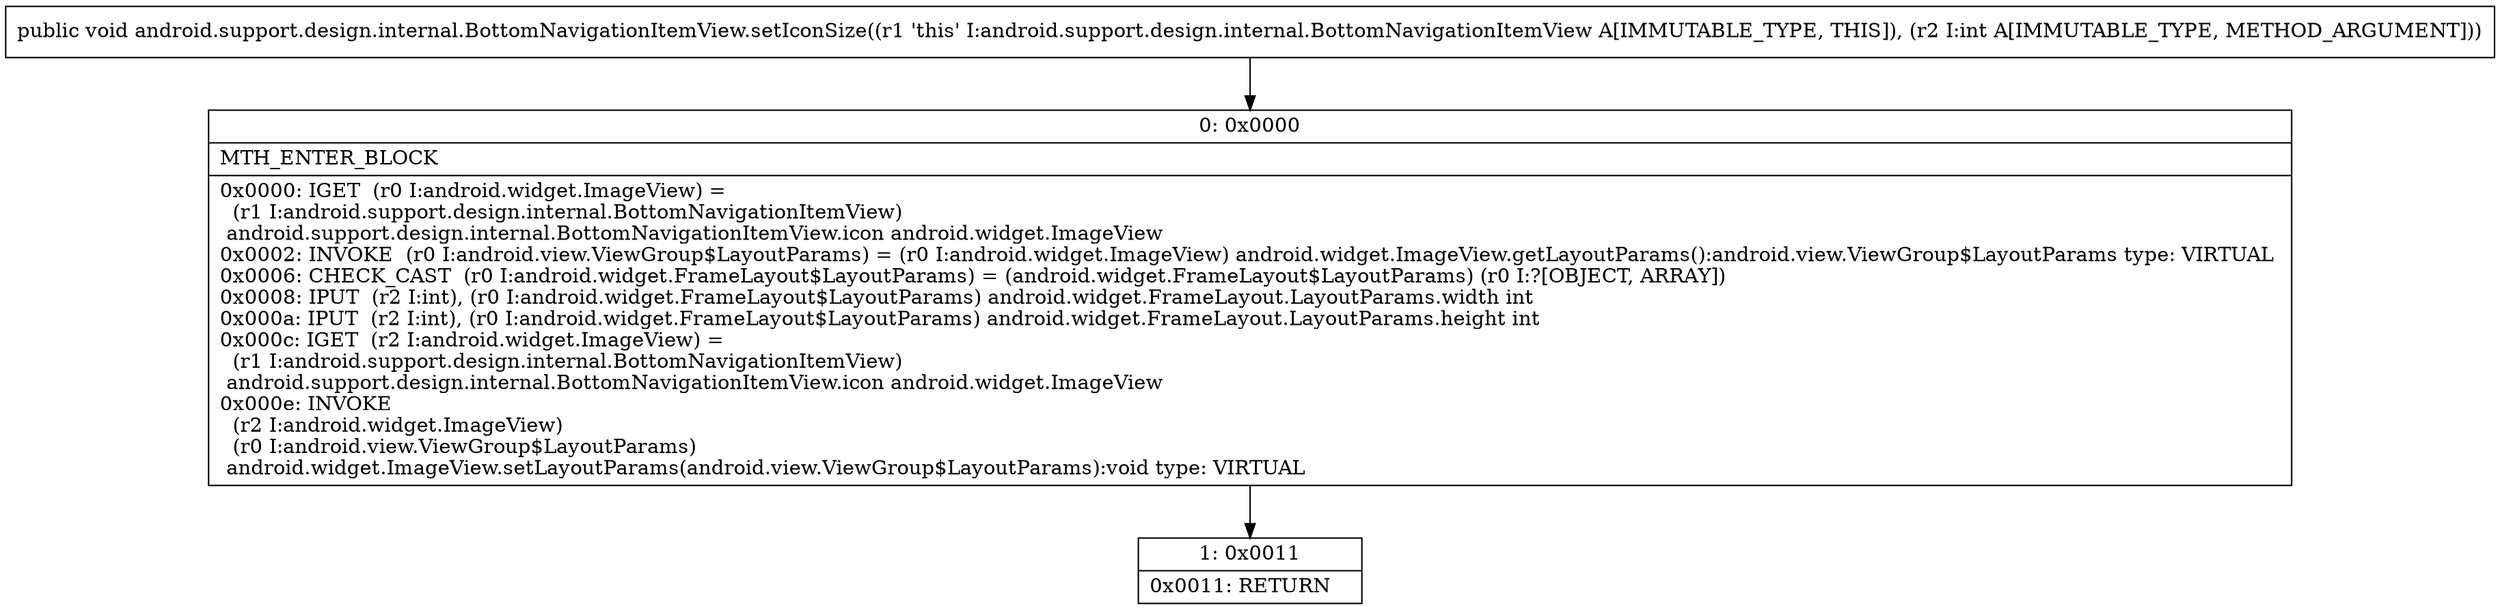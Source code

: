digraph "CFG forandroid.support.design.internal.BottomNavigationItemView.setIconSize(I)V" {
Node_0 [shape=record,label="{0\:\ 0x0000|MTH_ENTER_BLOCK\l|0x0000: IGET  (r0 I:android.widget.ImageView) = \l  (r1 I:android.support.design.internal.BottomNavigationItemView)\l android.support.design.internal.BottomNavigationItemView.icon android.widget.ImageView \l0x0002: INVOKE  (r0 I:android.view.ViewGroup$LayoutParams) = (r0 I:android.widget.ImageView) android.widget.ImageView.getLayoutParams():android.view.ViewGroup$LayoutParams type: VIRTUAL \l0x0006: CHECK_CAST  (r0 I:android.widget.FrameLayout$LayoutParams) = (android.widget.FrameLayout$LayoutParams) (r0 I:?[OBJECT, ARRAY]) \l0x0008: IPUT  (r2 I:int), (r0 I:android.widget.FrameLayout$LayoutParams) android.widget.FrameLayout.LayoutParams.width int \l0x000a: IPUT  (r2 I:int), (r0 I:android.widget.FrameLayout$LayoutParams) android.widget.FrameLayout.LayoutParams.height int \l0x000c: IGET  (r2 I:android.widget.ImageView) = \l  (r1 I:android.support.design.internal.BottomNavigationItemView)\l android.support.design.internal.BottomNavigationItemView.icon android.widget.ImageView \l0x000e: INVOKE  \l  (r2 I:android.widget.ImageView)\l  (r0 I:android.view.ViewGroup$LayoutParams)\l android.widget.ImageView.setLayoutParams(android.view.ViewGroup$LayoutParams):void type: VIRTUAL \l}"];
Node_1 [shape=record,label="{1\:\ 0x0011|0x0011: RETURN   \l}"];
MethodNode[shape=record,label="{public void android.support.design.internal.BottomNavigationItemView.setIconSize((r1 'this' I:android.support.design.internal.BottomNavigationItemView A[IMMUTABLE_TYPE, THIS]), (r2 I:int A[IMMUTABLE_TYPE, METHOD_ARGUMENT])) }"];
MethodNode -> Node_0;
Node_0 -> Node_1;
}


